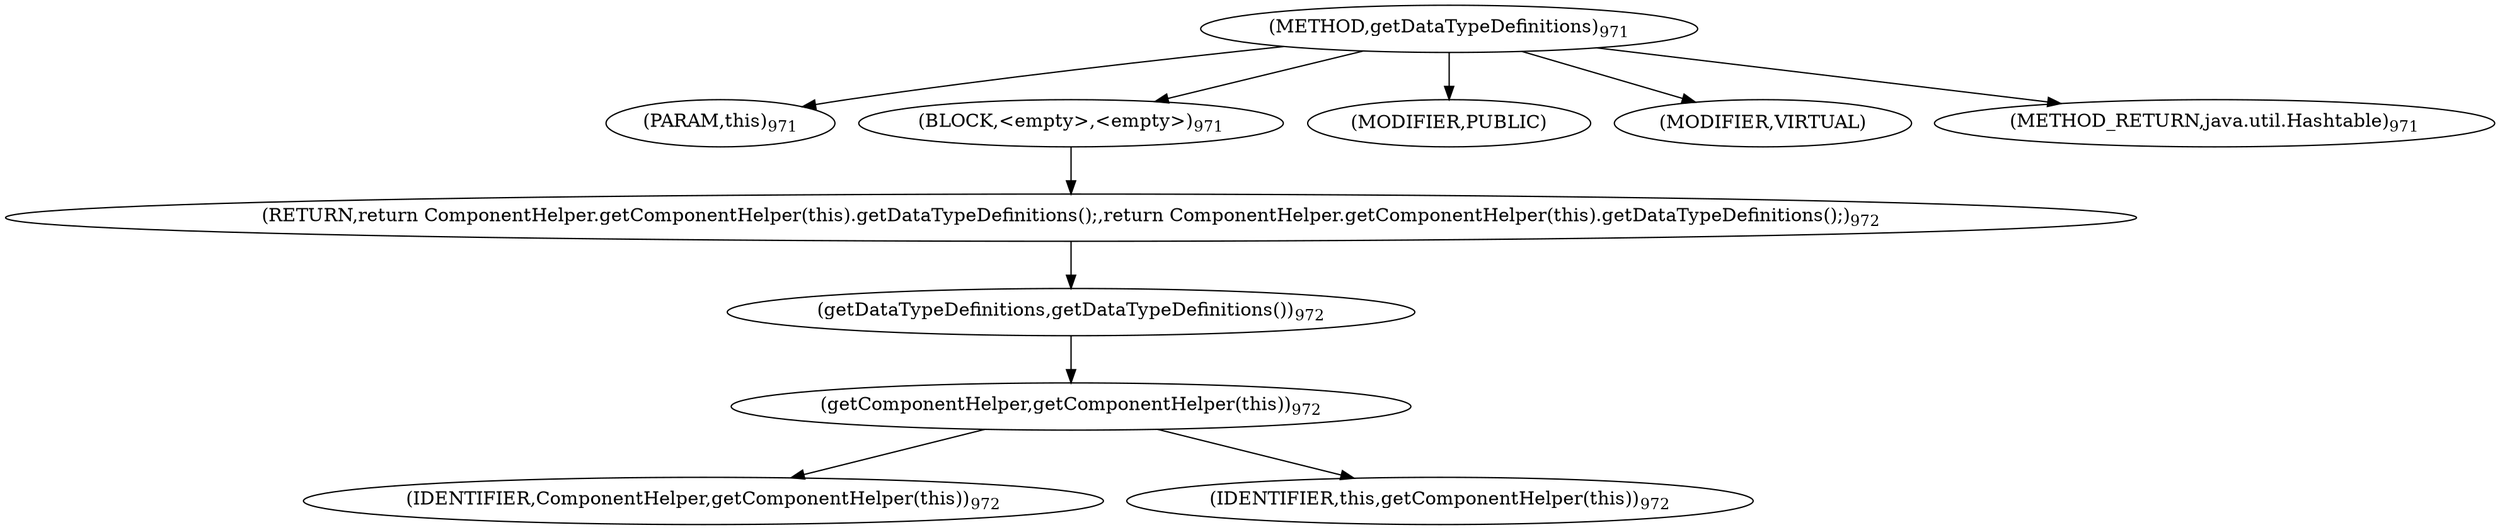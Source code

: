 digraph "getDataTypeDefinitions" {  
"1469" [label = <(METHOD,getDataTypeDefinitions)<SUB>971</SUB>> ]
"102" [label = <(PARAM,this)<SUB>971</SUB>> ]
"1470" [label = <(BLOCK,&lt;empty&gt;,&lt;empty&gt;)<SUB>971</SUB>> ]
"1471" [label = <(RETURN,return ComponentHelper.getComponentHelper(this).getDataTypeDefinitions();,return ComponentHelper.getComponentHelper(this).getDataTypeDefinitions();)<SUB>972</SUB>> ]
"1472" [label = <(getDataTypeDefinitions,getDataTypeDefinitions())<SUB>972</SUB>> ]
"1473" [label = <(getComponentHelper,getComponentHelper(this))<SUB>972</SUB>> ]
"1474" [label = <(IDENTIFIER,ComponentHelper,getComponentHelper(this))<SUB>972</SUB>> ]
"101" [label = <(IDENTIFIER,this,getComponentHelper(this))<SUB>972</SUB>> ]
"1475" [label = <(MODIFIER,PUBLIC)> ]
"1476" [label = <(MODIFIER,VIRTUAL)> ]
"1477" [label = <(METHOD_RETURN,java.util.Hashtable)<SUB>971</SUB>> ]
  "1469" -> "102" 
  "1469" -> "1470" 
  "1469" -> "1475" 
  "1469" -> "1476" 
  "1469" -> "1477" 
  "1470" -> "1471" 
  "1471" -> "1472" 
  "1472" -> "1473" 
  "1473" -> "1474" 
  "1473" -> "101" 
}
